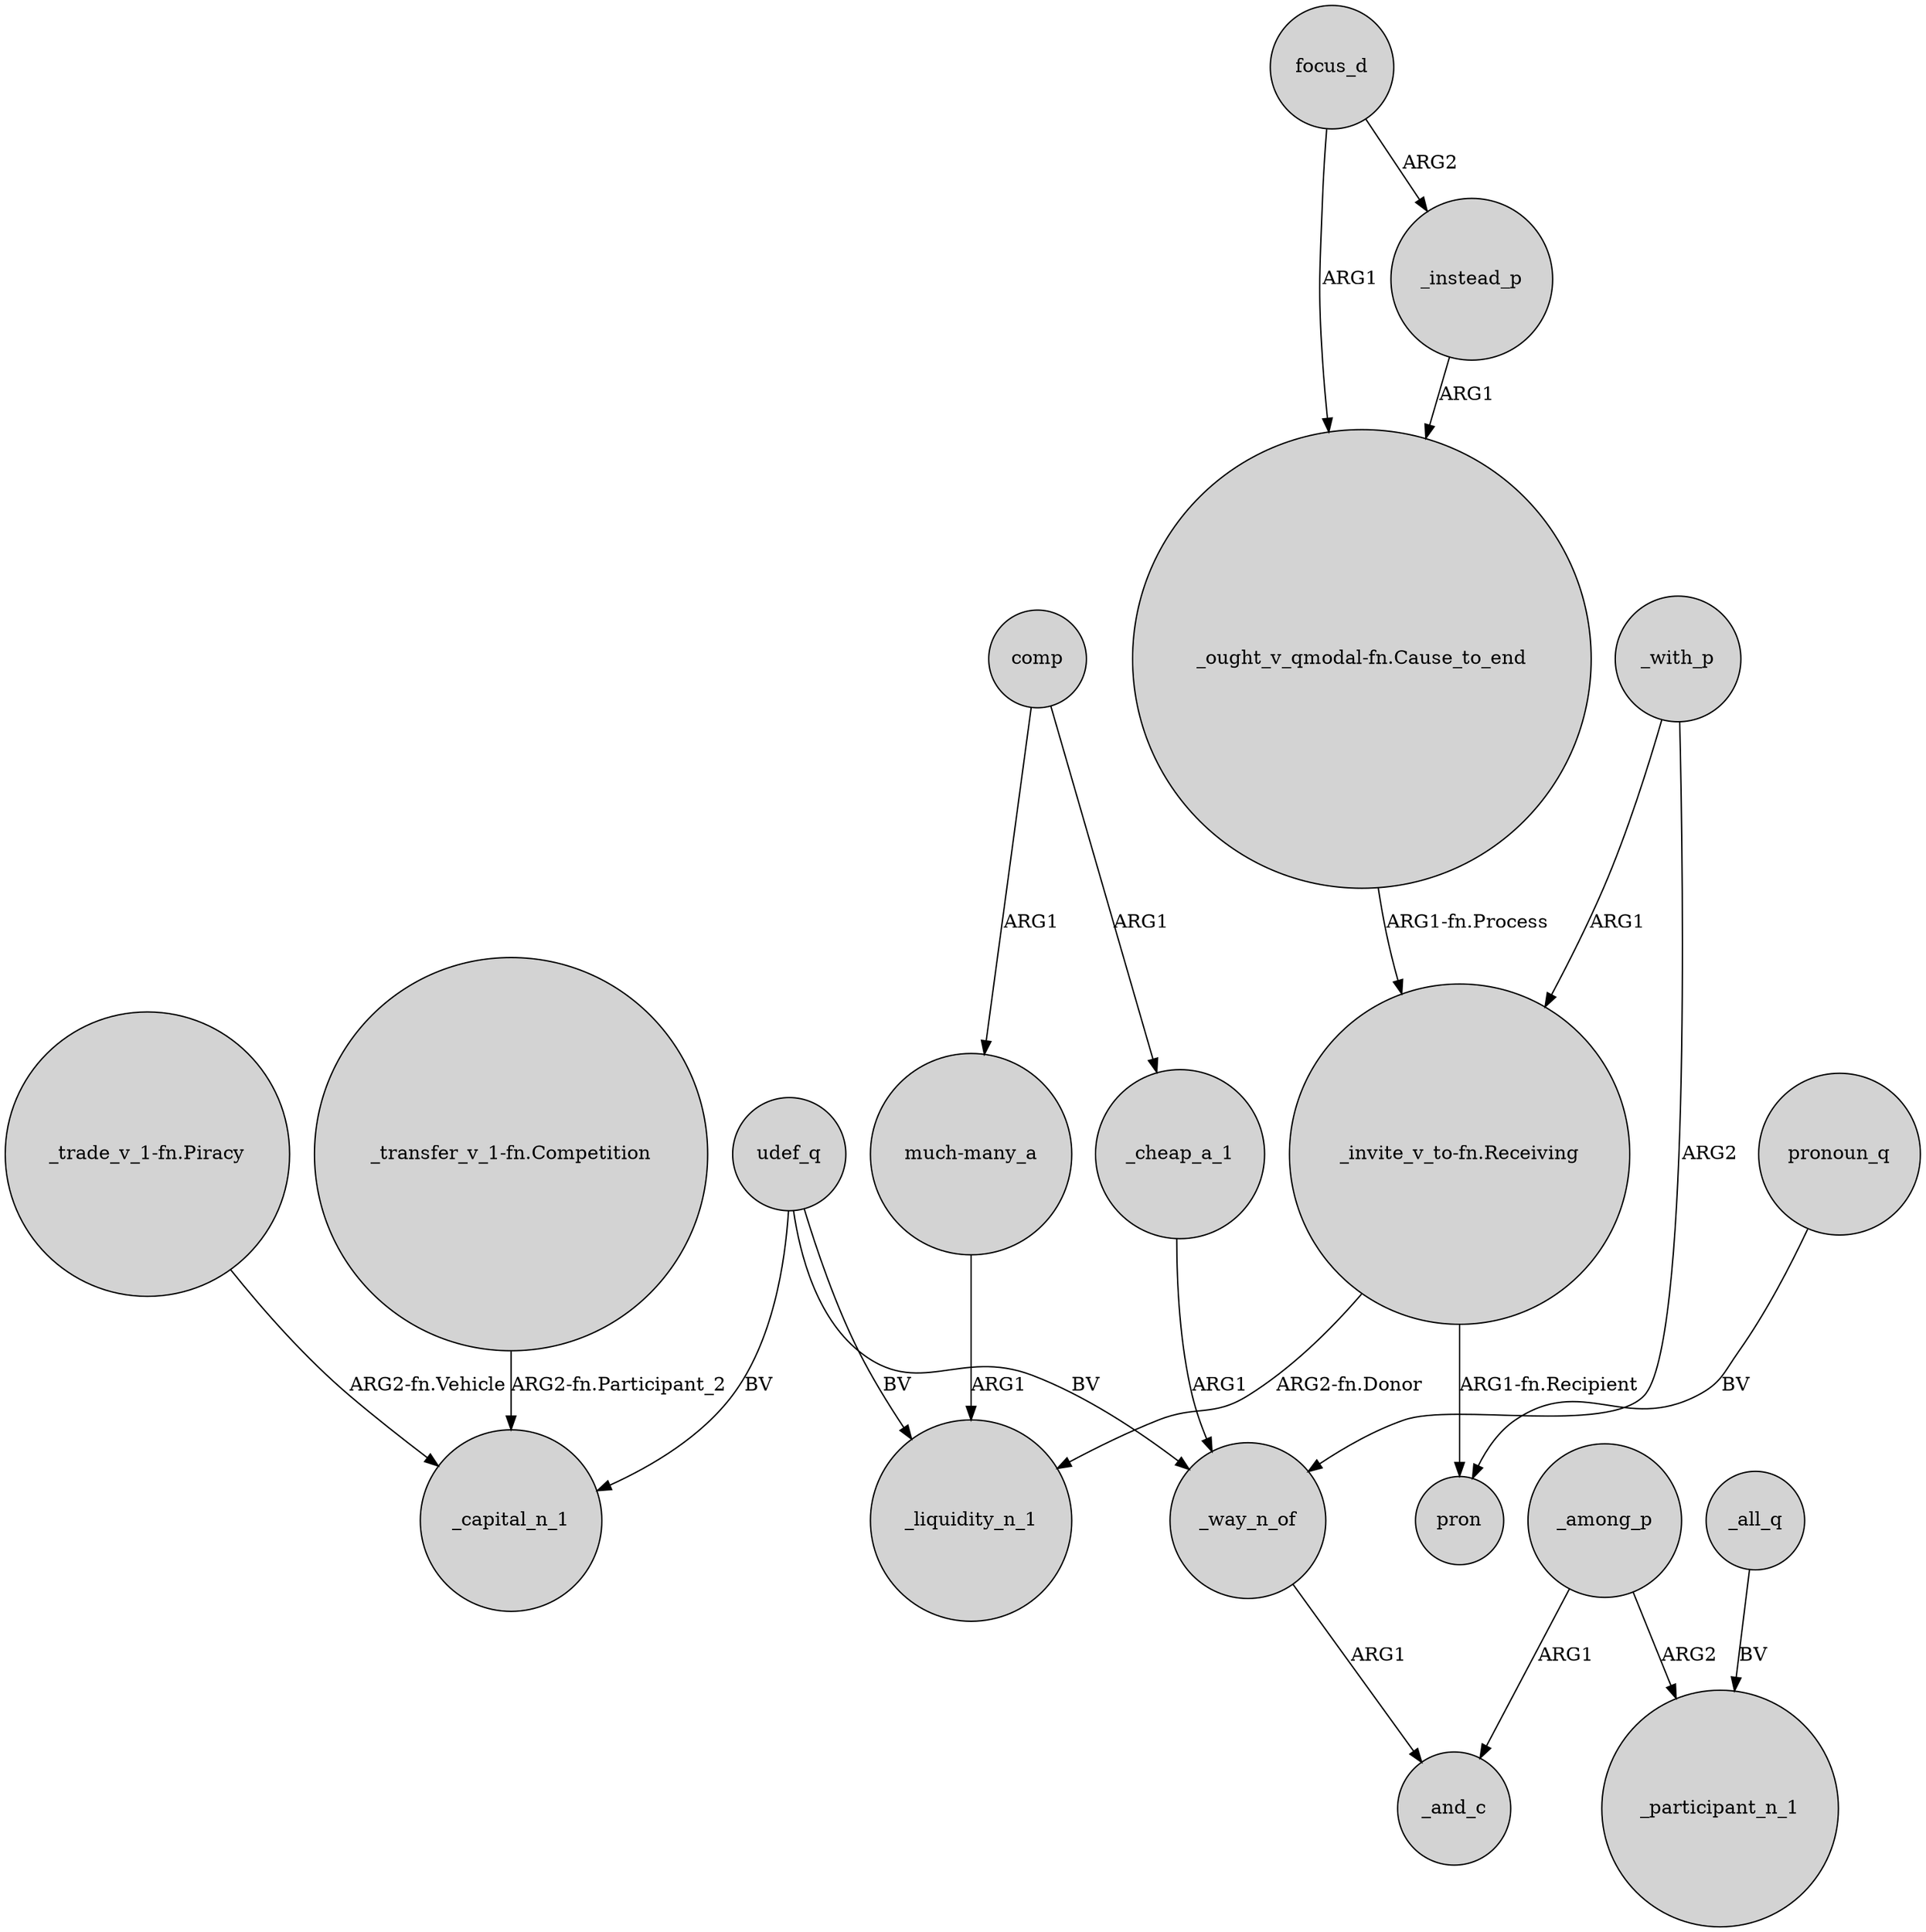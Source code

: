 digraph {
	node [shape=circle style=filled]
	focus_d -> "_ought_v_qmodal-fn.Cause_to_end" [label=ARG1]
	"_trade_v_1-fn.Piracy" -> _capital_n_1 [label="ARG2-fn.Vehicle"]
	_among_p -> _participant_n_1 [label=ARG2]
	"_invite_v_to-fn.Receiving" -> _liquidity_n_1 [label="ARG2-fn.Donor"]
	"_invite_v_to-fn.Receiving" -> pron [label="ARG1-fn.Recipient"]
	focus_d -> _instead_p [label=ARG2]
	_with_p -> _way_n_of [label=ARG2]
	_cheap_a_1 -> _way_n_of [label=ARG1]
	pronoun_q -> pron [label=BV]
	udef_q -> _liquidity_n_1 [label=BV]
	comp -> "much-many_a" [label=ARG1]
	_way_n_of -> _and_c [label=ARG1]
	udef_q -> _capital_n_1 [label=BV]
	_all_q -> _participant_n_1 [label=BV]
	udef_q -> _way_n_of [label=BV]
	"much-many_a" -> _liquidity_n_1 [label=ARG1]
	comp -> _cheap_a_1 [label=ARG1]
	_among_p -> _and_c [label=ARG1]
	"_transfer_v_1-fn.Competition" -> _capital_n_1 [label="ARG2-fn.Participant_2"]
	"_ought_v_qmodal-fn.Cause_to_end" -> "_invite_v_to-fn.Receiving" [label="ARG1-fn.Process"]
	_with_p -> "_invite_v_to-fn.Receiving" [label=ARG1]
	_instead_p -> "_ought_v_qmodal-fn.Cause_to_end" [label=ARG1]
}

